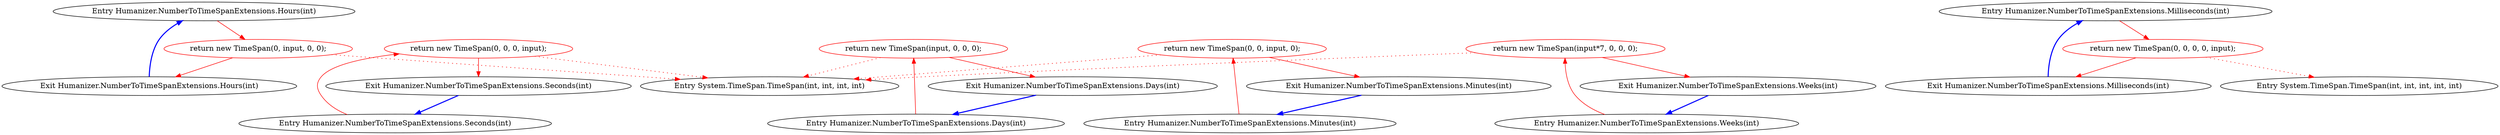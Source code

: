 digraph  {
m0_7 [label="Entry Humanizer.NumberToTimeSpanExtensions.Hours(int)", span="30-30", cluster="Humanizer.NumberToTimeSpanExtensions.Hours(int)", file="NumberToTimeSpanExtensions.cs"];
m0_8 [label="return new TimeSpan(0, input, 0, 0);", span="32-32", cluster="Humanizer.NumberToTimeSpanExtensions.Hours(int)", color=red, community=0, file="NumberToTimeSpanExtensions.cs"];
m0_9 [label="Exit Humanizer.NumberToTimeSpanExtensions.Hours(int)", span="30-30", cluster="Humanizer.NumberToTimeSpanExtensions.Hours(int)", file="NumberToTimeSpanExtensions.cs"];
m0_13 [label="Entry Humanizer.NumberToTimeSpanExtensions.Seconds(int)", span="50-50", cluster="Humanizer.NumberToTimeSpanExtensions.Seconds(int)", file="NumberToTimeSpanExtensions.cs"];
m0_14 [label="return new TimeSpan(0, 0, 0, input);", span="52-52", cluster="Humanizer.NumberToTimeSpanExtensions.Seconds(int)", color=red, community=0, file="NumberToTimeSpanExtensions.cs"];
m0_15 [label="Exit Humanizer.NumberToTimeSpanExtensions.Seconds(int)", span="50-50", cluster="Humanizer.NumberToTimeSpanExtensions.Seconds(int)", file="NumberToTimeSpanExtensions.cs"];
m0_4 [label="Entry Humanizer.NumberToTimeSpanExtensions.Days(int)", span="20-20", cluster="Humanizer.NumberToTimeSpanExtensions.Days(int)", file="NumberToTimeSpanExtensions.cs"];
m0_5 [label="return new TimeSpan(input, 0, 0, 0);", span="22-22", cluster="Humanizer.NumberToTimeSpanExtensions.Days(int)", color=red, community=0, file="NumberToTimeSpanExtensions.cs"];
m0_6 [label="Exit Humanizer.NumberToTimeSpanExtensions.Days(int)", span="20-20", cluster="Humanizer.NumberToTimeSpanExtensions.Days(int)", file="NumberToTimeSpanExtensions.cs"];
m0_10 [label="Entry Humanizer.NumberToTimeSpanExtensions.Minutes(int)", span="40-40", cluster="Humanizer.NumberToTimeSpanExtensions.Minutes(int)", file="NumberToTimeSpanExtensions.cs"];
m0_11 [label="return new TimeSpan(0, 0, input, 0);", span="42-42", cluster="Humanizer.NumberToTimeSpanExtensions.Minutes(int)", color=red, community=0, file="NumberToTimeSpanExtensions.cs"];
m0_12 [label="Exit Humanizer.NumberToTimeSpanExtensions.Minutes(int)", span="40-40", cluster="Humanizer.NumberToTimeSpanExtensions.Minutes(int)", file="NumberToTimeSpanExtensions.cs"];
m0_16 [label="Entry Humanizer.NumberToTimeSpanExtensions.Milliseconds(int)", span="60-60", cluster="Humanizer.NumberToTimeSpanExtensions.Milliseconds(int)", file="NumberToTimeSpanExtensions.cs"];
m0_17 [label="return new TimeSpan(0, 0, 0, 0, input);", span="62-62", cluster="Humanizer.NumberToTimeSpanExtensions.Milliseconds(int)", color=red, community=0, file="NumberToTimeSpanExtensions.cs"];
m0_18 [label="Exit Humanizer.NumberToTimeSpanExtensions.Milliseconds(int)", span="60-60", cluster="Humanizer.NumberToTimeSpanExtensions.Milliseconds(int)", file="NumberToTimeSpanExtensions.cs"];
m0_19 [label="Entry System.TimeSpan.TimeSpan(int, int, int, int, int)", span="0-0", cluster="System.TimeSpan.TimeSpan(int, int, int, int, int)", file="NumberToTimeSpanExtensions.cs"];
m0_3 [label="Entry System.TimeSpan.TimeSpan(int, int, int, int)", span="0-0", cluster="System.TimeSpan.TimeSpan(int, int, int, int)", file="NumberToTimeSpanExtensions.cs"];
m0_0 [label="Entry Humanizer.NumberToTimeSpanExtensions.Weeks(int)", span="10-10", cluster="Humanizer.NumberToTimeSpanExtensions.Weeks(int)", file="NumberToTimeSpanExtensions.cs"];
m0_1 [label="return new TimeSpan(input*7, 0, 0, 0);", span="12-12", cluster="Humanizer.NumberToTimeSpanExtensions.Weeks(int)", color=red, community=0, file="NumberToTimeSpanExtensions.cs"];
m0_2 [label="Exit Humanizer.NumberToTimeSpanExtensions.Weeks(int)", span="10-10", cluster="Humanizer.NumberToTimeSpanExtensions.Weeks(int)", file="NumberToTimeSpanExtensions.cs"];
m0_7 -> m0_8  [key=0, style=solid, color=red];
m0_8 -> m0_9  [key=0, style=solid, color=red];
m0_8 -> m0_3  [key=2, style=dotted, color=red];
m0_9 -> m0_7  [key=0, style=bold, color=blue];
m0_13 -> m0_14  [key=0, style=solid, color=red];
m0_14 -> m0_15  [key=0, style=solid, color=red];
m0_14 -> m0_3  [key=2, style=dotted, color=red];
m0_15 -> m0_13  [key=0, style=bold, color=blue];
m0_4 -> m0_5  [key=0, style=solid, color=red];
m0_5 -> m0_6  [key=0, style=solid, color=red];
m0_5 -> m0_3  [key=2, style=dotted, color=red];
m0_6 -> m0_4  [key=0, style=bold, color=blue];
m0_10 -> m0_11  [key=0, style=solid, color=red];
m0_11 -> m0_12  [key=0, style=solid, color=red];
m0_11 -> m0_3  [key=2, style=dotted, color=red];
m0_12 -> m0_10  [key=0, style=bold, color=blue];
m0_16 -> m0_17  [key=0, style=solid, color=red];
m0_17 -> m0_18  [key=0, style=solid, color=red];
m0_17 -> m0_19  [key=2, style=dotted, color=red];
m0_18 -> m0_16  [key=0, style=bold, color=blue];
m0_0 -> m0_1  [key=0, style=solid, color=red];
m0_1 -> m0_2  [key=0, style=solid, color=red];
m0_1 -> m0_3  [key=2, style=dotted, color=red];
m0_2 -> m0_0  [key=0, style=bold, color=blue];
}
